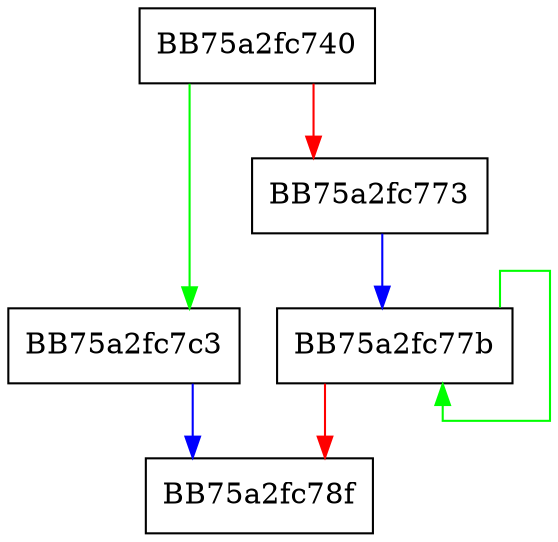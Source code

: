 digraph RpfAPI_memcmp {
  node [shape="box"];
  graph [splines=ortho];
  BB75a2fc740 -> BB75a2fc7c3 [color="green"];
  BB75a2fc740 -> BB75a2fc773 [color="red"];
  BB75a2fc773 -> BB75a2fc77b [color="blue"];
  BB75a2fc77b -> BB75a2fc77b [color="green"];
  BB75a2fc77b -> BB75a2fc78f [color="red"];
  BB75a2fc7c3 -> BB75a2fc78f [color="blue"];
}